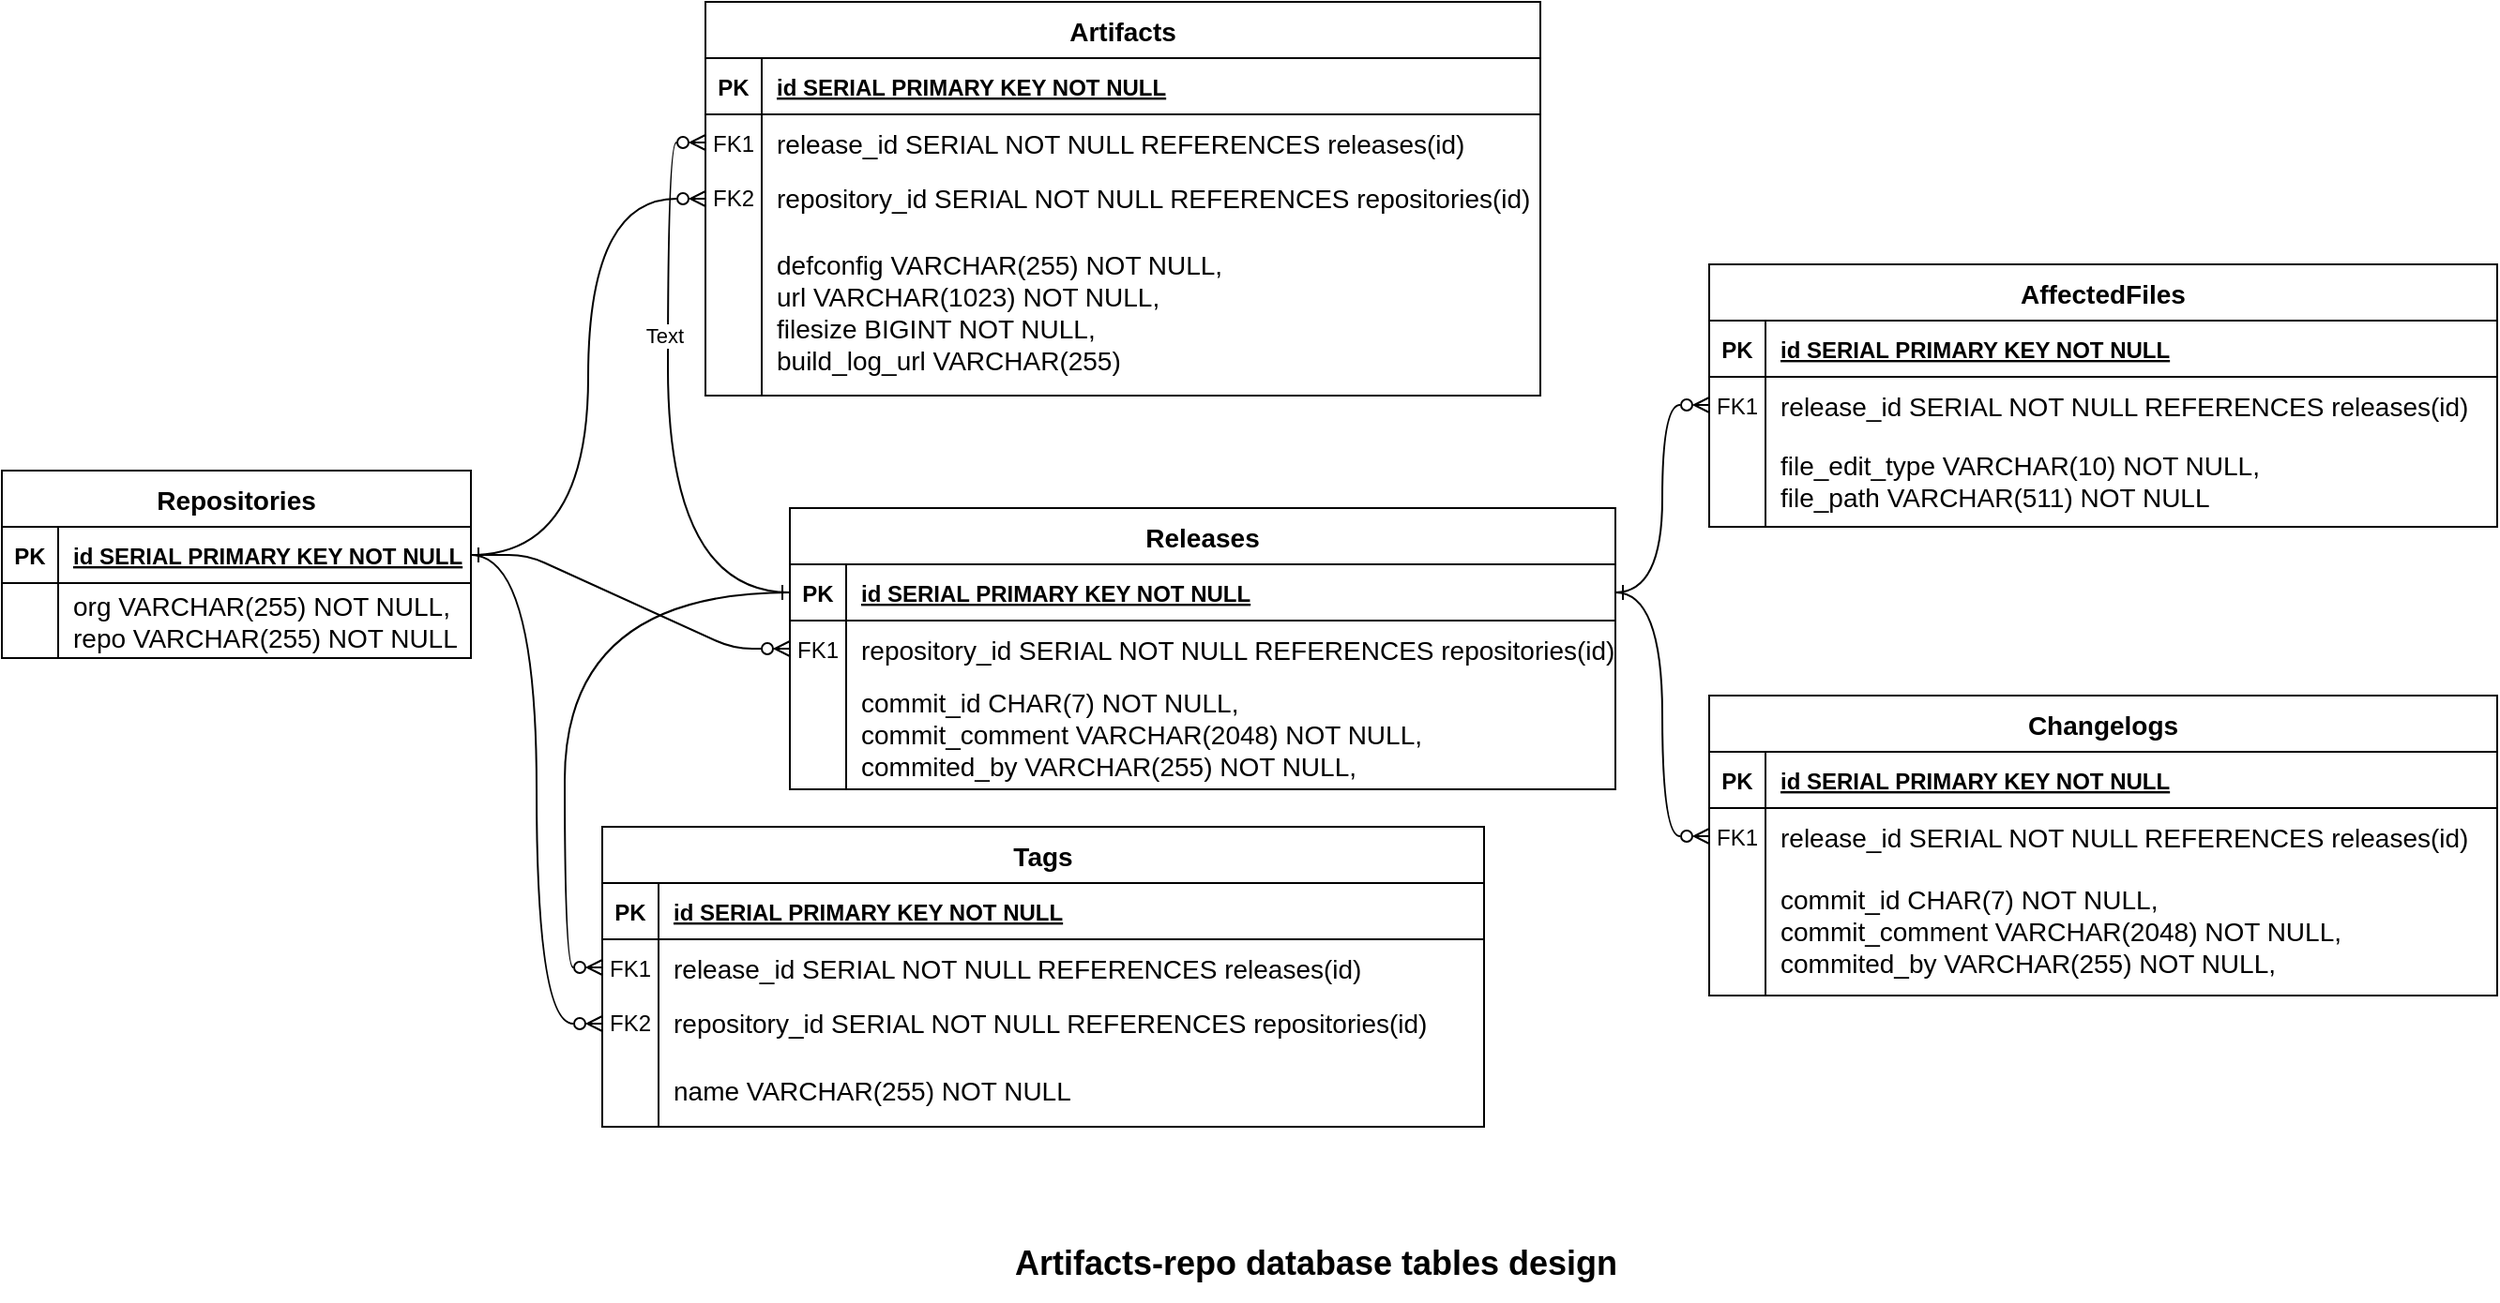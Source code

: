 <mxfile version="21.7.5" type="device">
  <diagram id="R2lEEEUBdFMjLlhIrx00" name="Page-1">
    <mxGraphModel dx="1341" dy="752" grid="1" gridSize="10" guides="1" tooltips="1" connect="1" arrows="1" fold="1" page="1" pageScale="1" pageWidth="850" pageHeight="1100" math="0" shadow="0" extFonts="Permanent Marker^https://fonts.googleapis.com/css?family=Permanent+Marker">
      <root>
        <mxCell id="0" />
        <mxCell id="1" parent="0" />
        <mxCell id="C-vyLk0tnHw3VtMMgP7b-1" value="" style="edgeStyle=entityRelationEdgeStyle;endArrow=ERzeroToMany;startArrow=ERone;endFill=1;startFill=0;" parent="1" source="C-vyLk0tnHw3VtMMgP7b-24" target="Yh_6YA-8QvoBozX65sP5-36" edge="1">
          <mxGeometry width="100" height="100" relative="1" as="geometry">
            <mxPoint x="320" y="890" as="sourcePoint" />
            <mxPoint x="430" y="370" as="targetPoint" />
          </mxGeometry>
        </mxCell>
        <mxCell id="C-vyLk0tnHw3VtMMgP7b-12" value="" style="edgeStyle=orthogonalEdgeStyle;endArrow=ERzeroToMany;startArrow=ERone;endFill=0;startFill=0;exitX=1;exitY=0.5;exitDx=0;exitDy=0;curved=1;" parent="1" source="Yh_6YA-8QvoBozX65sP5-33" target="C-vyLk0tnHw3VtMMgP7b-17" edge="1">
          <mxGeometry width="100" height="100" relative="1" as="geometry">
            <mxPoint x="830" y="335" as="sourcePoint" />
            <mxPoint x="440" y="375" as="targetPoint" />
          </mxGeometry>
        </mxCell>
        <mxCell id="C-vyLk0tnHw3VtMMgP7b-13" value="Changelogs" style="shape=table;startSize=30;container=1;collapsible=1;childLayout=tableLayout;fixedRows=1;rowLines=0;fontStyle=1;align=center;resizeLast=1;fontSize=14;" parent="1" vertex="1">
          <mxGeometry x="940" y="420" width="420" height="160" as="geometry" />
        </mxCell>
        <mxCell id="C-vyLk0tnHw3VtMMgP7b-14" value="" style="shape=partialRectangle;collapsible=0;dropTarget=0;pointerEvents=0;fillColor=none;points=[[0,0.5],[1,0.5]];portConstraint=eastwest;top=0;left=0;right=0;bottom=1;" parent="C-vyLk0tnHw3VtMMgP7b-13" vertex="1">
          <mxGeometry y="30" width="420" height="30" as="geometry" />
        </mxCell>
        <mxCell id="C-vyLk0tnHw3VtMMgP7b-15" value="PK" style="shape=partialRectangle;overflow=hidden;connectable=0;fillColor=none;top=0;left=0;bottom=0;right=0;fontStyle=1;" parent="C-vyLk0tnHw3VtMMgP7b-14" vertex="1">
          <mxGeometry width="30" height="30" as="geometry">
            <mxRectangle width="30" height="30" as="alternateBounds" />
          </mxGeometry>
        </mxCell>
        <mxCell id="C-vyLk0tnHw3VtMMgP7b-16" value="id SERIAL PRIMARY KEY NOT NULL " style="shape=partialRectangle;overflow=hidden;connectable=0;fillColor=none;top=0;left=0;bottom=0;right=0;align=left;spacingLeft=6;fontStyle=5;" parent="C-vyLk0tnHw3VtMMgP7b-14" vertex="1">
          <mxGeometry x="30" width="390" height="30" as="geometry">
            <mxRectangle width="390" height="30" as="alternateBounds" />
          </mxGeometry>
        </mxCell>
        <mxCell id="C-vyLk0tnHw3VtMMgP7b-17" value="" style="shape=partialRectangle;collapsible=0;dropTarget=0;pointerEvents=0;fillColor=none;points=[[0,0.5],[1,0.5]];portConstraint=eastwest;top=0;left=0;right=0;bottom=0;" parent="C-vyLk0tnHw3VtMMgP7b-13" vertex="1">
          <mxGeometry y="60" width="420" height="30" as="geometry" />
        </mxCell>
        <mxCell id="C-vyLk0tnHw3VtMMgP7b-18" value="FK1" style="shape=partialRectangle;overflow=hidden;connectable=0;fillColor=none;top=0;left=0;bottom=0;right=0;" parent="C-vyLk0tnHw3VtMMgP7b-17" vertex="1">
          <mxGeometry width="30" height="30" as="geometry">
            <mxRectangle width="30" height="30" as="alternateBounds" />
          </mxGeometry>
        </mxCell>
        <mxCell id="C-vyLk0tnHw3VtMMgP7b-19" value="release_id SERIAL NOT NULL REFERENCES releases(id)" style="shape=partialRectangle;overflow=hidden;connectable=0;fillColor=none;top=0;left=0;bottom=0;right=0;align=left;spacingLeft=6;fontSize=14;" parent="C-vyLk0tnHw3VtMMgP7b-17" vertex="1">
          <mxGeometry x="30" width="390" height="30" as="geometry">
            <mxRectangle width="390" height="30" as="alternateBounds" />
          </mxGeometry>
        </mxCell>
        <mxCell id="C-vyLk0tnHw3VtMMgP7b-20" value="" style="shape=partialRectangle;collapsible=0;dropTarget=0;pointerEvents=0;fillColor=none;points=[[0,0.5],[1,0.5]];portConstraint=eastwest;top=0;left=0;right=0;bottom=0;" parent="C-vyLk0tnHw3VtMMgP7b-13" vertex="1">
          <mxGeometry y="90" width="420" height="70" as="geometry" />
        </mxCell>
        <mxCell id="C-vyLk0tnHw3VtMMgP7b-21" value="" style="shape=partialRectangle;overflow=hidden;connectable=0;fillColor=none;top=0;left=0;bottom=0;right=0;" parent="C-vyLk0tnHw3VtMMgP7b-20" vertex="1">
          <mxGeometry width="30" height="70" as="geometry">
            <mxRectangle width="30" height="70" as="alternateBounds" />
          </mxGeometry>
        </mxCell>
        <mxCell id="C-vyLk0tnHw3VtMMgP7b-22" value="commit_id CHAR(7) NOT NULL,&#xa;commit_comment VARCHAR(2048) NOT NULL,&#xa;commited_by VARCHAR(255) NOT NULL," style="shape=partialRectangle;overflow=hidden;connectable=0;fillColor=none;top=0;left=0;bottom=0;right=0;align=left;spacingLeft=6;fontSize=14;" parent="C-vyLk0tnHw3VtMMgP7b-20" vertex="1">
          <mxGeometry x="30" width="390" height="70" as="geometry">
            <mxRectangle width="390" height="70" as="alternateBounds" />
          </mxGeometry>
        </mxCell>
        <mxCell id="C-vyLk0tnHw3VtMMgP7b-23" value="Repositories" style="shape=table;startSize=30;container=1;collapsible=1;childLayout=tableLayout;fixedRows=1;rowLines=0;fontStyle=1;align=center;resizeLast=1;fontSize=14;" parent="1" vertex="1">
          <mxGeometry x="30" y="300" width="250" height="100" as="geometry" />
        </mxCell>
        <mxCell id="C-vyLk0tnHw3VtMMgP7b-24" value="" style="shape=partialRectangle;collapsible=0;dropTarget=0;pointerEvents=0;fillColor=none;points=[[0,0.5],[1,0.5]];portConstraint=eastwest;top=0;left=0;right=0;bottom=1;" parent="C-vyLk0tnHw3VtMMgP7b-23" vertex="1">
          <mxGeometry y="30" width="250" height="30" as="geometry" />
        </mxCell>
        <mxCell id="C-vyLk0tnHw3VtMMgP7b-25" value="PK" style="shape=partialRectangle;overflow=hidden;connectable=0;fillColor=none;top=0;left=0;bottom=0;right=0;fontStyle=1;" parent="C-vyLk0tnHw3VtMMgP7b-24" vertex="1">
          <mxGeometry width="30" height="30" as="geometry">
            <mxRectangle width="30" height="30" as="alternateBounds" />
          </mxGeometry>
        </mxCell>
        <mxCell id="C-vyLk0tnHw3VtMMgP7b-26" value="id SERIAL PRIMARY KEY NOT NULL" style="shape=partialRectangle;overflow=hidden;connectable=0;fillColor=none;top=0;left=0;bottom=0;right=0;align=left;spacingLeft=6;fontStyle=5;" parent="C-vyLk0tnHw3VtMMgP7b-24" vertex="1">
          <mxGeometry x="30" width="220" height="30" as="geometry">
            <mxRectangle width="220" height="30" as="alternateBounds" />
          </mxGeometry>
        </mxCell>
        <mxCell id="C-vyLk0tnHw3VtMMgP7b-27" value="" style="shape=partialRectangle;collapsible=0;dropTarget=0;pointerEvents=0;fillColor=none;points=[[0,0.5],[1,0.5]];portConstraint=eastwest;top=0;left=0;right=0;bottom=0;" parent="C-vyLk0tnHw3VtMMgP7b-23" vertex="1">
          <mxGeometry y="60" width="250" height="40" as="geometry" />
        </mxCell>
        <mxCell id="C-vyLk0tnHw3VtMMgP7b-28" value="" style="shape=partialRectangle;overflow=hidden;connectable=0;fillColor=none;top=0;left=0;bottom=0;right=0;" parent="C-vyLk0tnHw3VtMMgP7b-27" vertex="1">
          <mxGeometry width="30" height="40" as="geometry">
            <mxRectangle width="30" height="40" as="alternateBounds" />
          </mxGeometry>
        </mxCell>
        <mxCell id="C-vyLk0tnHw3VtMMgP7b-29" value="org VARCHAR(255) NOT NULL,&#xa;repo VARCHAR(255) NOT NULL" style="shape=partialRectangle;overflow=hidden;connectable=0;fillColor=none;top=0;left=0;bottom=0;right=0;align=left;spacingLeft=6;fontSize=14;" parent="C-vyLk0tnHw3VtMMgP7b-27" vertex="1">
          <mxGeometry x="30" width="220" height="40" as="geometry">
            <mxRectangle width="220" height="40" as="alternateBounds" />
          </mxGeometry>
        </mxCell>
        <mxCell id="Yh_6YA-8QvoBozX65sP5-15" value="Artifacts" style="shape=table;startSize=30;container=1;collapsible=1;childLayout=tableLayout;fixedRows=1;rowLines=0;fontStyle=1;align=center;resizeLast=1;fontSize=14;" parent="1" vertex="1">
          <mxGeometry x="405" y="50" width="445" height="210" as="geometry" />
        </mxCell>
        <mxCell id="Yh_6YA-8QvoBozX65sP5-16" value="" style="shape=partialRectangle;collapsible=0;dropTarget=0;pointerEvents=0;fillColor=none;points=[[0,0.5],[1,0.5]];portConstraint=eastwest;top=0;left=0;right=0;bottom=1;" parent="Yh_6YA-8QvoBozX65sP5-15" vertex="1">
          <mxGeometry y="30" width="445" height="30" as="geometry" />
        </mxCell>
        <mxCell id="Yh_6YA-8QvoBozX65sP5-17" value="PK" style="shape=partialRectangle;overflow=hidden;connectable=0;fillColor=none;top=0;left=0;bottom=0;right=0;fontStyle=1;" parent="Yh_6YA-8QvoBozX65sP5-16" vertex="1">
          <mxGeometry width="30" height="30" as="geometry">
            <mxRectangle width="30" height="30" as="alternateBounds" />
          </mxGeometry>
        </mxCell>
        <mxCell id="Yh_6YA-8QvoBozX65sP5-18" value="id SERIAL PRIMARY KEY NOT NULL " style="shape=partialRectangle;overflow=hidden;connectable=0;fillColor=none;top=0;left=0;bottom=0;right=0;align=left;spacingLeft=6;fontStyle=5;" parent="Yh_6YA-8QvoBozX65sP5-16" vertex="1">
          <mxGeometry x="30" width="415" height="30" as="geometry">
            <mxRectangle width="415" height="30" as="alternateBounds" />
          </mxGeometry>
        </mxCell>
        <mxCell id="Yh_6YA-8QvoBozX65sP5-19" value="" style="shape=partialRectangle;collapsible=0;dropTarget=0;pointerEvents=0;fillColor=none;points=[[0,0.5],[1,0.5]];portConstraint=eastwest;top=0;left=0;right=0;bottom=0;" parent="Yh_6YA-8QvoBozX65sP5-15" vertex="1">
          <mxGeometry y="60" width="445" height="30" as="geometry" />
        </mxCell>
        <mxCell id="Yh_6YA-8QvoBozX65sP5-20" value="FK1" style="shape=partialRectangle;overflow=hidden;connectable=0;fillColor=none;top=0;left=0;bottom=0;right=0;" parent="Yh_6YA-8QvoBozX65sP5-19" vertex="1">
          <mxGeometry width="30" height="30" as="geometry">
            <mxRectangle width="30" height="30" as="alternateBounds" />
          </mxGeometry>
        </mxCell>
        <mxCell id="Yh_6YA-8QvoBozX65sP5-21" value="release_id SERIAL NOT NULL REFERENCES releases(id)" style="shape=partialRectangle;overflow=hidden;connectable=0;fillColor=none;top=0;left=0;bottom=0;right=0;align=left;spacingLeft=6;fontSize=14;" parent="Yh_6YA-8QvoBozX65sP5-19" vertex="1">
          <mxGeometry x="30" width="415" height="30" as="geometry">
            <mxRectangle width="415" height="30" as="alternateBounds" />
          </mxGeometry>
        </mxCell>
        <mxCell id="Yh_6YA-8QvoBozX65sP5-26" value="" style="shape=tableRow;horizontal=0;startSize=0;swimlaneHead=0;swimlaneBody=0;fillColor=none;collapsible=0;dropTarget=0;points=[[0,0.5],[1,0.5]];portConstraint=eastwest;top=0;left=0;right=0;bottom=0;" parent="Yh_6YA-8QvoBozX65sP5-15" vertex="1">
          <mxGeometry y="90" width="445" height="30" as="geometry" />
        </mxCell>
        <mxCell id="Yh_6YA-8QvoBozX65sP5-27" value="FK2" style="shape=partialRectangle;connectable=0;fillColor=none;top=0;left=0;bottom=0;right=0;fontStyle=0;overflow=hidden;whiteSpace=wrap;html=1;" parent="Yh_6YA-8QvoBozX65sP5-26" vertex="1">
          <mxGeometry width="30" height="30" as="geometry">
            <mxRectangle width="30" height="30" as="alternateBounds" />
          </mxGeometry>
        </mxCell>
        <mxCell id="Yh_6YA-8QvoBozX65sP5-28" value="&lt;font style=&quot;font-size: 14px;&quot;&gt;repository_id SERIAL NOT NULL REFERENCES repositories(id)&lt;/font&gt;" style="shape=partialRectangle;connectable=0;fillColor=none;top=0;left=0;bottom=0;right=0;align=left;spacingLeft=6;fontStyle=0;overflow=hidden;whiteSpace=wrap;html=1;" parent="Yh_6YA-8QvoBozX65sP5-26" vertex="1">
          <mxGeometry x="30" width="415" height="30" as="geometry">
            <mxRectangle width="415" height="30" as="alternateBounds" />
          </mxGeometry>
        </mxCell>
        <mxCell id="Yh_6YA-8QvoBozX65sP5-22" value="" style="shape=partialRectangle;collapsible=0;dropTarget=0;pointerEvents=0;fillColor=none;points=[[0,0.5],[1,0.5]];portConstraint=eastwest;top=0;left=0;right=0;bottom=0;" parent="Yh_6YA-8QvoBozX65sP5-15" vertex="1">
          <mxGeometry y="120" width="445" height="90" as="geometry" />
        </mxCell>
        <mxCell id="Yh_6YA-8QvoBozX65sP5-23" value="" style="shape=partialRectangle;overflow=hidden;connectable=0;fillColor=none;top=0;left=0;bottom=0;right=0;" parent="Yh_6YA-8QvoBozX65sP5-22" vertex="1">
          <mxGeometry width="30" height="90" as="geometry">
            <mxRectangle width="30" height="90" as="alternateBounds" />
          </mxGeometry>
        </mxCell>
        <mxCell id="Yh_6YA-8QvoBozX65sP5-24" value="defconfig VARCHAR(255) NOT NULL,&#xa;url VARCHAR(1023) NOT NULL,&#xa;filesize BIGINT NOT NULL,&#xa;build_log_url VARCHAR(255)" style="shape=partialRectangle;overflow=hidden;connectable=0;fillColor=none;top=0;left=0;bottom=0;right=0;align=left;spacingLeft=6;fontSize=14;" parent="Yh_6YA-8QvoBozX65sP5-22" vertex="1">
          <mxGeometry x="30" width="415" height="90" as="geometry">
            <mxRectangle width="415" height="90" as="alternateBounds" />
          </mxGeometry>
        </mxCell>
        <mxCell id="Yh_6YA-8QvoBozX65sP5-29" style="edgeStyle=orthogonalEdgeStyle;rounded=0;orthogonalLoop=1;jettySize=auto;html=1;exitX=0;exitY=0.5;exitDx=0;exitDy=0;entryX=0;entryY=0.5;entryDx=0;entryDy=0;startArrow=ERzeroToMany;startFill=0;endArrow=ERone;endFill=0;curved=1;" parent="1" source="Yh_6YA-8QvoBozX65sP5-19" target="Yh_6YA-8QvoBozX65sP5-33" edge="1">
          <mxGeometry relative="1" as="geometry">
            <mxPoint x="430" y="335" as="targetPoint" />
          </mxGeometry>
        </mxCell>
        <mxCell id="Yh_6YA-8QvoBozX65sP5-30" value="Text" style="edgeLabel;html=1;align=center;verticalAlign=middle;resizable=0;points=[];" parent="Yh_6YA-8QvoBozX65sP5-29" vertex="1" connectable="0">
          <mxGeometry x="-0.242" y="-2" relative="1" as="geometry">
            <mxPoint as="offset" />
          </mxGeometry>
        </mxCell>
        <mxCell id="Yh_6YA-8QvoBozX65sP5-31" style="edgeStyle=orthogonalEdgeStyle;rounded=0;orthogonalLoop=1;jettySize=auto;html=1;exitX=0;exitY=0.5;exitDx=0;exitDy=0;entryX=1;entryY=0.5;entryDx=0;entryDy=0;startArrow=ERzeroToMany;startFill=0;endArrow=ERone;endFill=0;curved=1;" parent="1" source="Yh_6YA-8QvoBozX65sP5-26" target="C-vyLk0tnHw3VtMMgP7b-24" edge="1">
          <mxGeometry relative="1" as="geometry" />
        </mxCell>
        <mxCell id="Yh_6YA-8QvoBozX65sP5-32" value="Releases" style="shape=table;startSize=30;container=1;collapsible=1;childLayout=tableLayout;fixedRows=1;rowLines=0;fontStyle=1;align=center;resizeLast=1;fontSize=14;" parent="1" vertex="1">
          <mxGeometry x="450" y="320" width="440" height="150" as="geometry" />
        </mxCell>
        <mxCell id="Yh_6YA-8QvoBozX65sP5-33" value="" style="shape=partialRectangle;collapsible=0;dropTarget=0;pointerEvents=0;fillColor=none;points=[[0,0.5],[1,0.5]];portConstraint=eastwest;top=0;left=0;right=0;bottom=1;" parent="Yh_6YA-8QvoBozX65sP5-32" vertex="1">
          <mxGeometry y="30" width="440" height="30" as="geometry" />
        </mxCell>
        <mxCell id="Yh_6YA-8QvoBozX65sP5-34" value="PK" style="shape=partialRectangle;overflow=hidden;connectable=0;fillColor=none;top=0;left=0;bottom=0;right=0;fontStyle=1;" parent="Yh_6YA-8QvoBozX65sP5-33" vertex="1">
          <mxGeometry width="30" height="30" as="geometry">
            <mxRectangle width="30" height="30" as="alternateBounds" />
          </mxGeometry>
        </mxCell>
        <mxCell id="Yh_6YA-8QvoBozX65sP5-35" value="id SERIAL PRIMARY KEY NOT NULL" style="shape=partialRectangle;overflow=hidden;connectable=0;fillColor=none;top=0;left=0;bottom=0;right=0;align=left;spacingLeft=6;fontStyle=5;" parent="Yh_6YA-8QvoBozX65sP5-33" vertex="1">
          <mxGeometry x="30" width="410" height="30" as="geometry">
            <mxRectangle width="410" height="30" as="alternateBounds" />
          </mxGeometry>
        </mxCell>
        <mxCell id="Yh_6YA-8QvoBozX65sP5-36" value="" style="shape=partialRectangle;collapsible=0;dropTarget=0;pointerEvents=0;fillColor=none;points=[[0,0.5],[1,0.5]];portConstraint=eastwest;top=0;left=0;right=0;bottom=0;" parent="Yh_6YA-8QvoBozX65sP5-32" vertex="1">
          <mxGeometry y="60" width="440" height="30" as="geometry" />
        </mxCell>
        <mxCell id="Yh_6YA-8QvoBozX65sP5-37" value="FK1" style="shape=partialRectangle;overflow=hidden;connectable=0;fillColor=none;top=0;left=0;bottom=0;right=0;" parent="Yh_6YA-8QvoBozX65sP5-36" vertex="1">
          <mxGeometry width="30" height="30" as="geometry">
            <mxRectangle width="30" height="30" as="alternateBounds" />
          </mxGeometry>
        </mxCell>
        <mxCell id="Yh_6YA-8QvoBozX65sP5-38" value="repository_id SERIAL NOT NULL REFERENCES repositories(id)" style="shape=partialRectangle;overflow=hidden;connectable=0;fillColor=none;top=0;left=0;bottom=0;right=0;align=left;spacingLeft=6;fontSize=14;" parent="Yh_6YA-8QvoBozX65sP5-36" vertex="1">
          <mxGeometry x="30" width="410" height="30" as="geometry">
            <mxRectangle width="410" height="30" as="alternateBounds" />
          </mxGeometry>
        </mxCell>
        <mxCell id="Yh_6YA-8QvoBozX65sP5-39" value="" style="shape=partialRectangle;collapsible=0;dropTarget=0;pointerEvents=0;fillColor=none;points=[[0,0.5],[1,0.5]];portConstraint=eastwest;top=0;left=0;right=0;bottom=0;" parent="Yh_6YA-8QvoBozX65sP5-32" vertex="1">
          <mxGeometry y="90" width="440" height="60" as="geometry" />
        </mxCell>
        <mxCell id="Yh_6YA-8QvoBozX65sP5-40" value="" style="shape=partialRectangle;overflow=hidden;connectable=0;fillColor=none;top=0;left=0;bottom=0;right=0;" parent="Yh_6YA-8QvoBozX65sP5-39" vertex="1">
          <mxGeometry width="30" height="60" as="geometry">
            <mxRectangle width="30" height="60" as="alternateBounds" />
          </mxGeometry>
        </mxCell>
        <mxCell id="Yh_6YA-8QvoBozX65sP5-41" value="commit_id CHAR(7) NOT NULL,&#xa;commit_comment VARCHAR(2048) NOT NULL,&#xa;commited_by VARCHAR(255) NOT NULL," style="shape=partialRectangle;overflow=hidden;connectable=0;fillColor=none;top=0;left=0;bottom=0;right=0;align=left;spacingLeft=6;fontSize=14;" parent="Yh_6YA-8QvoBozX65sP5-39" vertex="1">
          <mxGeometry x="30" width="410" height="60" as="geometry">
            <mxRectangle width="410" height="60" as="alternateBounds" />
          </mxGeometry>
        </mxCell>
        <mxCell id="Yh_6YA-8QvoBozX65sP5-42" value="AffectedFiles" style="shape=table;startSize=30;container=1;collapsible=1;childLayout=tableLayout;fixedRows=1;rowLines=0;fontStyle=1;align=center;resizeLast=1;fontSize=14;" parent="1" vertex="1">
          <mxGeometry x="940" y="190" width="420" height="140" as="geometry" />
        </mxCell>
        <mxCell id="Yh_6YA-8QvoBozX65sP5-43" value="" style="shape=partialRectangle;collapsible=0;dropTarget=0;pointerEvents=0;fillColor=none;points=[[0,0.5],[1,0.5]];portConstraint=eastwest;top=0;left=0;right=0;bottom=1;" parent="Yh_6YA-8QvoBozX65sP5-42" vertex="1">
          <mxGeometry y="30" width="420" height="30" as="geometry" />
        </mxCell>
        <mxCell id="Yh_6YA-8QvoBozX65sP5-44" value="PK" style="shape=partialRectangle;overflow=hidden;connectable=0;fillColor=none;top=0;left=0;bottom=0;right=0;fontStyle=1;" parent="Yh_6YA-8QvoBozX65sP5-43" vertex="1">
          <mxGeometry width="30" height="30" as="geometry">
            <mxRectangle width="30" height="30" as="alternateBounds" />
          </mxGeometry>
        </mxCell>
        <mxCell id="Yh_6YA-8QvoBozX65sP5-45" value="id SERIAL PRIMARY KEY NOT NULL " style="shape=partialRectangle;overflow=hidden;connectable=0;fillColor=none;top=0;left=0;bottom=0;right=0;align=left;spacingLeft=6;fontStyle=5;" parent="Yh_6YA-8QvoBozX65sP5-43" vertex="1">
          <mxGeometry x="30" width="390" height="30" as="geometry">
            <mxRectangle width="390" height="30" as="alternateBounds" />
          </mxGeometry>
        </mxCell>
        <mxCell id="Yh_6YA-8QvoBozX65sP5-46" value="" style="shape=partialRectangle;collapsible=0;dropTarget=0;pointerEvents=0;fillColor=none;points=[[0,0.5],[1,0.5]];portConstraint=eastwest;top=0;left=0;right=0;bottom=0;" parent="Yh_6YA-8QvoBozX65sP5-42" vertex="1">
          <mxGeometry y="60" width="420" height="30" as="geometry" />
        </mxCell>
        <mxCell id="Yh_6YA-8QvoBozX65sP5-47" value="FK1" style="shape=partialRectangle;overflow=hidden;connectable=0;fillColor=none;top=0;left=0;bottom=0;right=0;" parent="Yh_6YA-8QvoBozX65sP5-46" vertex="1">
          <mxGeometry width="30" height="30" as="geometry">
            <mxRectangle width="30" height="30" as="alternateBounds" />
          </mxGeometry>
        </mxCell>
        <mxCell id="Yh_6YA-8QvoBozX65sP5-48" value="release_id SERIAL NOT NULL REFERENCES releases(id)" style="shape=partialRectangle;overflow=hidden;connectable=0;fillColor=none;top=0;left=0;bottom=0;right=0;align=left;spacingLeft=6;fontSize=14;" parent="Yh_6YA-8QvoBozX65sP5-46" vertex="1">
          <mxGeometry x="30" width="390" height="30" as="geometry">
            <mxRectangle width="390" height="30" as="alternateBounds" />
          </mxGeometry>
        </mxCell>
        <mxCell id="Yh_6YA-8QvoBozX65sP5-49" value="" style="shape=partialRectangle;collapsible=0;dropTarget=0;pointerEvents=0;fillColor=none;points=[[0,0.5],[1,0.5]];portConstraint=eastwest;top=0;left=0;right=0;bottom=0;" parent="Yh_6YA-8QvoBozX65sP5-42" vertex="1">
          <mxGeometry y="90" width="420" height="50" as="geometry" />
        </mxCell>
        <mxCell id="Yh_6YA-8QvoBozX65sP5-50" value="" style="shape=partialRectangle;overflow=hidden;connectable=0;fillColor=none;top=0;left=0;bottom=0;right=0;" parent="Yh_6YA-8QvoBozX65sP5-49" vertex="1">
          <mxGeometry width="30" height="50" as="geometry">
            <mxRectangle width="30" height="50" as="alternateBounds" />
          </mxGeometry>
        </mxCell>
        <mxCell id="Yh_6YA-8QvoBozX65sP5-51" value="file_edit_type VARCHAR(10) NOT NULL,&#xa;file_path VARCHAR(511) NOT NULL" style="shape=partialRectangle;overflow=hidden;connectable=0;fillColor=none;top=0;left=0;bottom=0;right=0;align=left;spacingLeft=6;fontSize=14;" parent="Yh_6YA-8QvoBozX65sP5-49" vertex="1">
          <mxGeometry x="30" width="390" height="50" as="geometry">
            <mxRectangle width="390" height="50" as="alternateBounds" />
          </mxGeometry>
        </mxCell>
        <mxCell id="Yh_6YA-8QvoBozX65sP5-52" style="edgeStyle=orthogonalEdgeStyle;rounded=0;orthogonalLoop=1;jettySize=auto;html=1;entryX=1;entryY=0.5;entryDx=0;entryDy=0;curved=1;startArrow=ERzeroToMany;startFill=0;endArrow=ERone;endFill=0;" parent="1" source="Yh_6YA-8QvoBozX65sP5-46" target="Yh_6YA-8QvoBozX65sP5-33" edge="1">
          <mxGeometry relative="1" as="geometry" />
        </mxCell>
        <mxCell id="Yh_6YA-8QvoBozX65sP5-54" value="Tags" style="shape=table;startSize=30;container=1;collapsible=1;childLayout=tableLayout;fixedRows=1;rowLines=0;fontStyle=1;align=center;resizeLast=1;fontSize=14;" parent="1" vertex="1">
          <mxGeometry x="350" y="490" width="470" height="160" as="geometry" />
        </mxCell>
        <mxCell id="Yh_6YA-8QvoBozX65sP5-55" value="" style="shape=partialRectangle;collapsible=0;dropTarget=0;pointerEvents=0;fillColor=none;points=[[0,0.5],[1,0.5]];portConstraint=eastwest;top=0;left=0;right=0;bottom=1;" parent="Yh_6YA-8QvoBozX65sP5-54" vertex="1">
          <mxGeometry y="30" width="470" height="30" as="geometry" />
        </mxCell>
        <mxCell id="Yh_6YA-8QvoBozX65sP5-56" value="PK" style="shape=partialRectangle;overflow=hidden;connectable=0;fillColor=none;top=0;left=0;bottom=0;right=0;fontStyle=1;" parent="Yh_6YA-8QvoBozX65sP5-55" vertex="1">
          <mxGeometry width="30" height="30" as="geometry">
            <mxRectangle width="30" height="30" as="alternateBounds" />
          </mxGeometry>
        </mxCell>
        <mxCell id="Yh_6YA-8QvoBozX65sP5-57" value="id SERIAL PRIMARY KEY NOT NULL " style="shape=partialRectangle;overflow=hidden;connectable=0;fillColor=none;top=0;left=0;bottom=0;right=0;align=left;spacingLeft=6;fontStyle=5;" parent="Yh_6YA-8QvoBozX65sP5-55" vertex="1">
          <mxGeometry x="30" width="440" height="30" as="geometry">
            <mxRectangle width="440" height="30" as="alternateBounds" />
          </mxGeometry>
        </mxCell>
        <mxCell id="Yh_6YA-8QvoBozX65sP5-58" value="" style="shape=partialRectangle;collapsible=0;dropTarget=0;pointerEvents=0;fillColor=none;points=[[0,0.5],[1,0.5]];portConstraint=eastwest;top=0;left=0;right=0;bottom=0;" parent="Yh_6YA-8QvoBozX65sP5-54" vertex="1">
          <mxGeometry y="60" width="470" height="30" as="geometry" />
        </mxCell>
        <mxCell id="Yh_6YA-8QvoBozX65sP5-59" value="FK1" style="shape=partialRectangle;overflow=hidden;connectable=0;fillColor=none;top=0;left=0;bottom=0;right=0;" parent="Yh_6YA-8QvoBozX65sP5-58" vertex="1">
          <mxGeometry width="30" height="30" as="geometry">
            <mxRectangle width="30" height="30" as="alternateBounds" />
          </mxGeometry>
        </mxCell>
        <mxCell id="Yh_6YA-8QvoBozX65sP5-60" value="release_id SERIAL NOT NULL REFERENCES releases(id)" style="shape=partialRectangle;overflow=hidden;connectable=0;fillColor=none;top=0;left=0;bottom=0;right=0;align=left;spacingLeft=6;fontSize=14;" parent="Yh_6YA-8QvoBozX65sP5-58" vertex="1">
          <mxGeometry x="30" width="440" height="30" as="geometry">
            <mxRectangle width="440" height="30" as="alternateBounds" />
          </mxGeometry>
        </mxCell>
        <mxCell id="Yh_6YA-8QvoBozX65sP5-61" value="" style="shape=tableRow;horizontal=0;startSize=0;swimlaneHead=0;swimlaneBody=0;fillColor=none;collapsible=0;dropTarget=0;points=[[0,0.5],[1,0.5]];portConstraint=eastwest;top=0;left=0;right=0;bottom=0;" parent="Yh_6YA-8QvoBozX65sP5-54" vertex="1">
          <mxGeometry y="90" width="470" height="30" as="geometry" />
        </mxCell>
        <mxCell id="Yh_6YA-8QvoBozX65sP5-62" value="FK2" style="shape=partialRectangle;connectable=0;fillColor=none;top=0;left=0;bottom=0;right=0;fontStyle=0;overflow=hidden;whiteSpace=wrap;html=1;" parent="Yh_6YA-8QvoBozX65sP5-61" vertex="1">
          <mxGeometry width="30" height="30" as="geometry">
            <mxRectangle width="30" height="30" as="alternateBounds" />
          </mxGeometry>
        </mxCell>
        <mxCell id="Yh_6YA-8QvoBozX65sP5-63" value="&lt;font style=&quot;font-size: 14px;&quot;&gt;repository_id SERIAL NOT NULL REFERENCES repositories(id)&lt;/font&gt;" style="shape=partialRectangle;connectable=0;fillColor=none;top=0;left=0;bottom=0;right=0;align=left;spacingLeft=6;fontStyle=0;overflow=hidden;whiteSpace=wrap;html=1;" parent="Yh_6YA-8QvoBozX65sP5-61" vertex="1">
          <mxGeometry x="30" width="440" height="30" as="geometry">
            <mxRectangle width="440" height="30" as="alternateBounds" />
          </mxGeometry>
        </mxCell>
        <mxCell id="Yh_6YA-8QvoBozX65sP5-64" value="" style="shape=partialRectangle;collapsible=0;dropTarget=0;pointerEvents=0;fillColor=none;points=[[0,0.5],[1,0.5]];portConstraint=eastwest;top=0;left=0;right=0;bottom=0;" parent="Yh_6YA-8QvoBozX65sP5-54" vertex="1">
          <mxGeometry y="120" width="470" height="40" as="geometry" />
        </mxCell>
        <mxCell id="Yh_6YA-8QvoBozX65sP5-65" value="" style="shape=partialRectangle;overflow=hidden;connectable=0;fillColor=none;top=0;left=0;bottom=0;right=0;" parent="Yh_6YA-8QvoBozX65sP5-64" vertex="1">
          <mxGeometry width="30" height="40" as="geometry">
            <mxRectangle width="30" height="40" as="alternateBounds" />
          </mxGeometry>
        </mxCell>
        <mxCell id="Yh_6YA-8QvoBozX65sP5-66" value="name VARCHAR(255) NOT NULL" style="shape=partialRectangle;overflow=hidden;connectable=0;fillColor=none;top=0;left=0;bottom=0;right=0;align=left;spacingLeft=6;fontSize=14;" parent="Yh_6YA-8QvoBozX65sP5-64" vertex="1">
          <mxGeometry x="30" width="440" height="40" as="geometry">
            <mxRectangle width="440" height="40" as="alternateBounds" />
          </mxGeometry>
        </mxCell>
        <mxCell id="Yh_6YA-8QvoBozX65sP5-67" style="edgeStyle=orthogonalEdgeStyle;rounded=0;orthogonalLoop=1;jettySize=auto;html=1;curved=1;startArrow=ERzeroToMany;startFill=0;endArrow=ERone;endFill=0;exitX=0;exitY=0.5;exitDx=0;exitDy=0;" parent="1" source="Yh_6YA-8QvoBozX65sP5-58" target="Yh_6YA-8QvoBozX65sP5-33" edge="1">
          <mxGeometry relative="1" as="geometry" />
        </mxCell>
        <mxCell id="Yh_6YA-8QvoBozX65sP5-68" style="edgeStyle=orthogonalEdgeStyle;rounded=0;orthogonalLoop=1;jettySize=auto;html=1;exitX=0;exitY=0.5;exitDx=0;exitDy=0;entryX=1;entryY=0.5;entryDx=0;entryDy=0;curved=1;startArrow=ERzeroToMany;startFill=0;endArrow=ERone;endFill=0;" parent="1" source="Yh_6YA-8QvoBozX65sP5-61" target="C-vyLk0tnHw3VtMMgP7b-24" edge="1">
          <mxGeometry relative="1" as="geometry" />
        </mxCell>
        <mxCell id="Yh_6YA-8QvoBozX65sP5-69" value="&lt;b&gt;&lt;font style=&quot;font-size: 18px;&quot;&gt;Artifacts-repo database tables design&lt;/font&gt;&lt;/b&gt;" style="text;html=1;align=center;verticalAlign=middle;resizable=0;points=[];autosize=1;strokeColor=none;fillColor=none;" parent="1" vertex="1">
          <mxGeometry x="560" y="703" width="340" height="40" as="geometry" />
        </mxCell>
      </root>
    </mxGraphModel>
  </diagram>
</mxfile>
